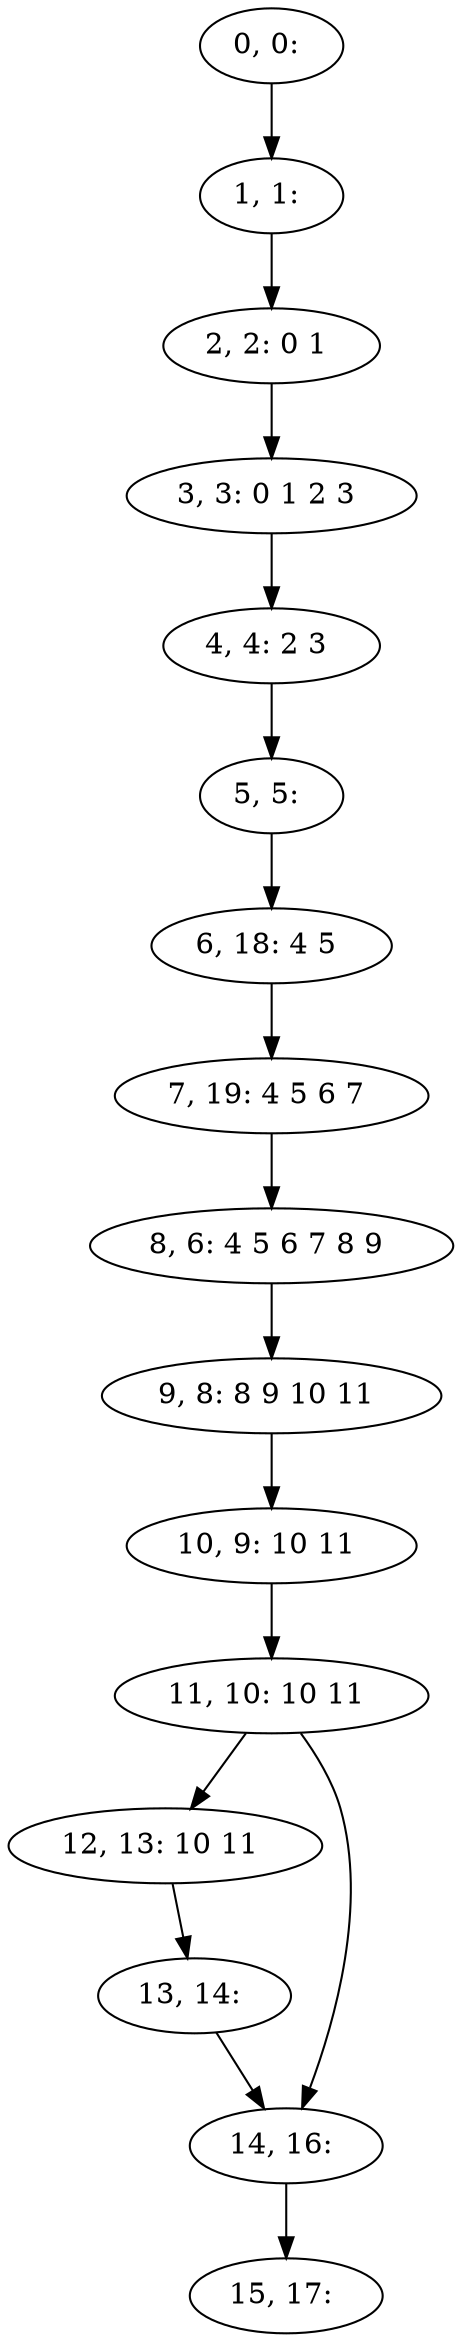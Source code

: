 digraph G {
0[label="0, 0: "];
1[label="1, 1: "];
2[label="2, 2: 0 1 "];
3[label="3, 3: 0 1 2 3 "];
4[label="4, 4: 2 3 "];
5[label="5, 5: "];
6[label="6, 18: 4 5 "];
7[label="7, 19: 4 5 6 7 "];
8[label="8, 6: 4 5 6 7 8 9 "];
9[label="9, 8: 8 9 10 11 "];
10[label="10, 9: 10 11 "];
11[label="11, 10: 10 11 "];
12[label="12, 13: 10 11 "];
13[label="13, 14: "];
14[label="14, 16: "];
15[label="15, 17: "];
0->1 ;
1->2 ;
2->3 ;
3->4 ;
4->5 ;
5->6 ;
6->7 ;
7->8 ;
8->9 ;
9->10 ;
10->11 ;
11->12 ;
11->14 ;
12->13 ;
13->14 ;
14->15 ;
}
